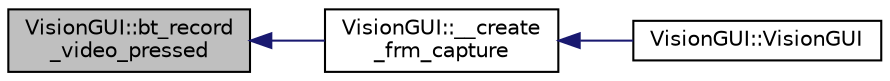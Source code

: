 digraph "VisionGUI::bt_record_video_pressed"
{
 // INTERACTIVE_SVG=YES
  edge [fontname="Helvetica",fontsize="10",labelfontname="Helvetica",labelfontsize="10"];
  node [fontname="Helvetica",fontsize="10",shape=record];
  rankdir="LR";
  Node150 [label="VisionGUI::bt_record\l_video_pressed",height=0.2,width=0.4,color="black", fillcolor="grey75", style="filled", fontcolor="black"];
  Node150 -> Node151 [dir="back",color="midnightblue",fontsize="10",style="solid"];
  Node151 [label="VisionGUI::__create\l_frm_capture",height=0.2,width=0.4,color="black", fillcolor="white", style="filled",URL="$class_vision_g_u_i.html#a9b0cac7f32fc402ce5aaff0325e39b77",tooltip="Creates HSV calibration frame and its inner elements. Ataches interface signals (button pressing/clic..."];
  Node151 -> Node152 [dir="back",color="midnightblue",fontsize="10",style="solid"];
  Node152 [label="VisionGUI::VisionGUI",height=0.2,width=0.4,color="black", fillcolor="white", style="filled",URL="$class_vision_g_u_i.html#ae6e821e61b7cf4e0aada2044a2bd2aca"];
}
